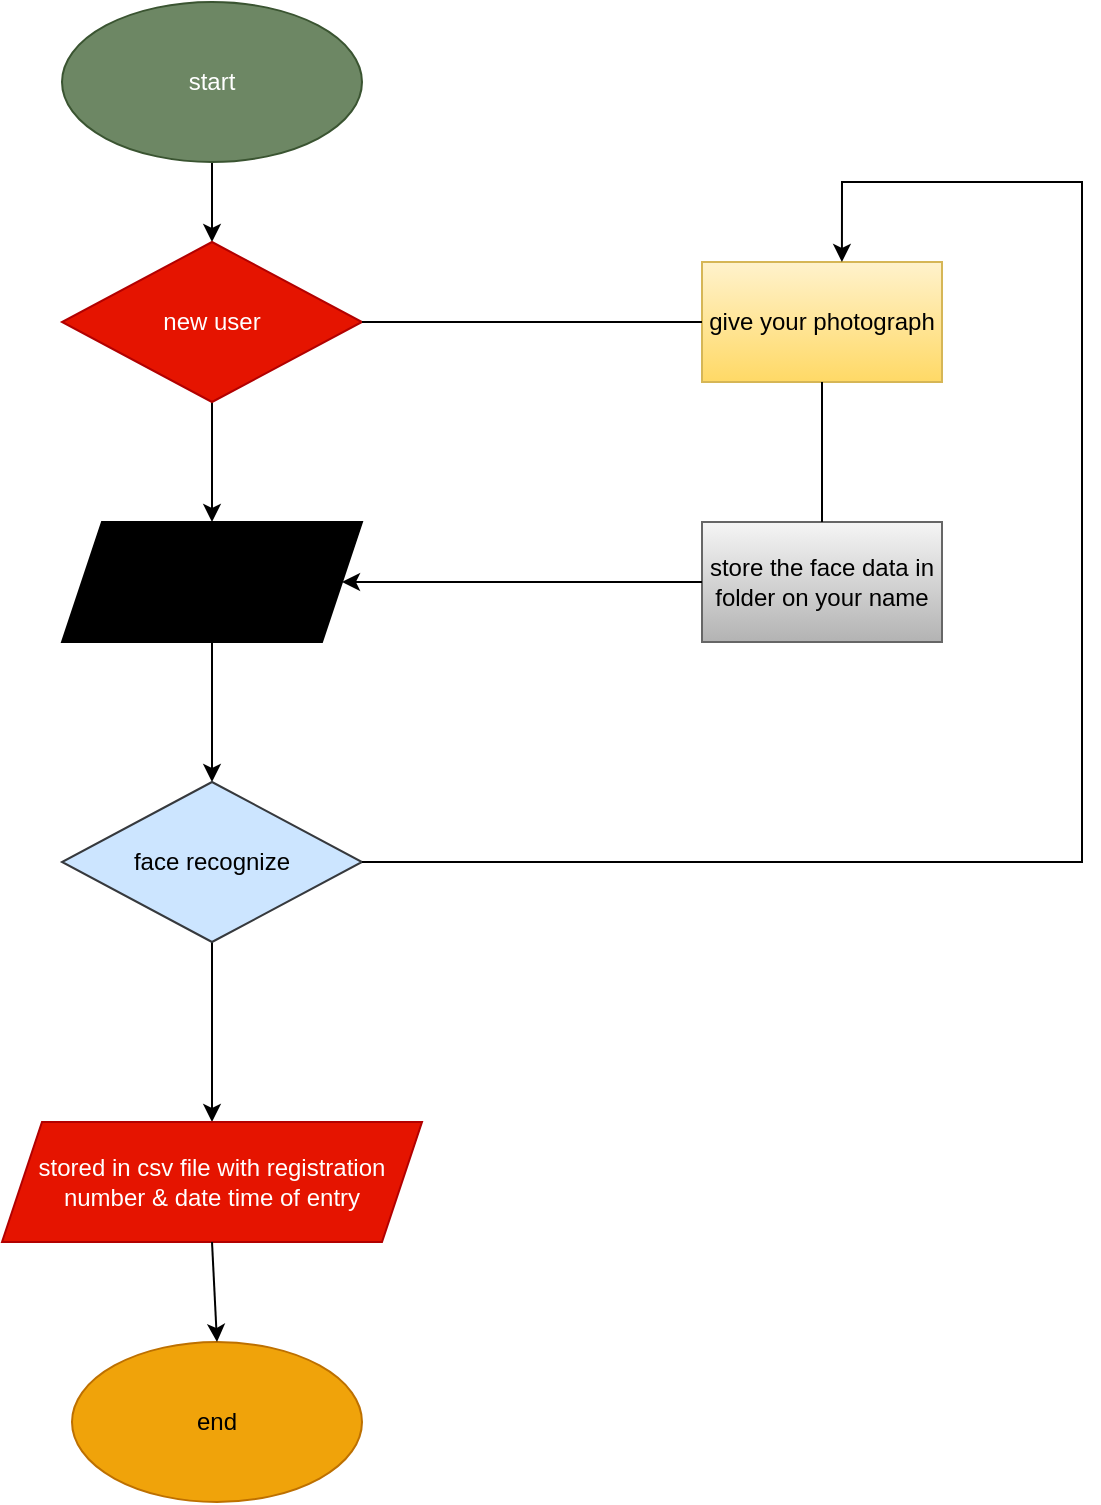<mxfile version="28.1.2">
  <diagram name="Page-1" id="omuilftm994WDXqsOfi1">
    <mxGraphModel dx="1389" dy="749" grid="1" gridSize="10" guides="1" tooltips="1" connect="1" arrows="1" fold="1" page="1" pageScale="1" pageWidth="827" pageHeight="1169" math="0" shadow="0">
      <root>
        <mxCell id="0" />
        <mxCell id="1" parent="0" />
        <mxCell id="N5G2laQTKb_QuyDYiWAt-54" value="" style="edgeStyle=orthogonalEdgeStyle;rounded=0;orthogonalLoop=1;jettySize=auto;html=1;" edge="1" parent="1" source="N5G2laQTKb_QuyDYiWAt-52" target="N5G2laQTKb_QuyDYiWAt-53">
          <mxGeometry relative="1" as="geometry" />
        </mxCell>
        <mxCell id="N5G2laQTKb_QuyDYiWAt-52" value="start" style="ellipse;whiteSpace=wrap;html=1;fillColor=#6d8764;fontColor=#ffffff;strokeColor=#3A5431;" vertex="1" parent="1">
          <mxGeometry x="60" y="90" width="150" height="80" as="geometry" />
        </mxCell>
        <mxCell id="N5G2laQTKb_QuyDYiWAt-56" value="" style="edgeStyle=orthogonalEdgeStyle;rounded=0;orthogonalLoop=1;jettySize=auto;html=1;" edge="1" parent="1" source="N5G2laQTKb_QuyDYiWAt-53" target="N5G2laQTKb_QuyDYiWAt-55">
          <mxGeometry relative="1" as="geometry" />
        </mxCell>
        <mxCell id="N5G2laQTKb_QuyDYiWAt-53" value="new user" style="rhombus;whiteSpace=wrap;html=1;fillColor=light-dark(#E51400,#FF0000);fontColor=#ffffff;strokeColor=#B20000;" vertex="1" parent="1">
          <mxGeometry x="60" y="210" width="150" height="80" as="geometry" />
        </mxCell>
        <mxCell id="N5G2laQTKb_QuyDYiWAt-58" value="" style="edgeStyle=orthogonalEdgeStyle;rounded=0;orthogonalLoop=1;jettySize=auto;html=1;" edge="1" parent="1" source="N5G2laQTKb_QuyDYiWAt-55" target="N5G2laQTKb_QuyDYiWAt-57">
          <mxGeometry relative="1" as="geometry" />
        </mxCell>
        <mxCell id="N5G2laQTKb_QuyDYiWAt-55" value="recognize the face" style="shape=parallelogram;perimeter=parallelogramPerimeter;whiteSpace=wrap;html=1;fixedSize=1;fillColor=light-dark(#000000,#FF3399);strokeColor=light-dark(#000000,#FF0080);" vertex="1" parent="1">
          <mxGeometry x="60" y="350" width="150" height="60" as="geometry" />
        </mxCell>
        <mxCell id="N5G2laQTKb_QuyDYiWAt-60" value="" style="edgeStyle=orthogonalEdgeStyle;rounded=0;orthogonalLoop=1;jettySize=auto;html=1;" edge="1" parent="1" source="N5G2laQTKb_QuyDYiWAt-57" target="N5G2laQTKb_QuyDYiWAt-59">
          <mxGeometry relative="1" as="geometry" />
        </mxCell>
        <mxCell id="N5G2laQTKb_QuyDYiWAt-57" value="face recognize" style="rhombus;whiteSpace=wrap;html=1;fillColor=#cce5ff;strokeColor=#36393d;" vertex="1" parent="1">
          <mxGeometry x="60" y="480" width="150" height="80" as="geometry" />
        </mxCell>
        <mxCell id="N5G2laQTKb_QuyDYiWAt-59" value="stored in csv file with registration number &amp;amp; date time of entry" style="shape=parallelogram;perimeter=parallelogramPerimeter;whiteSpace=wrap;html=1;fixedSize=1;fillColor=#e51400;fontColor=#ffffff;strokeColor=#B20000;" vertex="1" parent="1">
          <mxGeometry x="30" y="650" width="210" height="60" as="geometry" />
        </mxCell>
        <mxCell id="N5G2laQTKb_QuyDYiWAt-62" value="end" style="ellipse;whiteSpace=wrap;html=1;fillColor=#f0a30a;fontColor=#000000;strokeColor=#BD7000;" vertex="1" parent="1">
          <mxGeometry x="65" y="760" width="145" height="80" as="geometry" />
        </mxCell>
        <mxCell id="N5G2laQTKb_QuyDYiWAt-64" value="" style="endArrow=classic;html=1;rounded=0;exitX=0.5;exitY=1;exitDx=0;exitDy=0;entryX=0.5;entryY=0;entryDx=0;entryDy=0;" edge="1" parent="1" source="N5G2laQTKb_QuyDYiWAt-59" target="N5G2laQTKb_QuyDYiWAt-62">
          <mxGeometry width="50" height="50" relative="1" as="geometry">
            <mxPoint x="190" y="770" as="sourcePoint" />
            <mxPoint x="240" y="720" as="targetPoint" />
          </mxGeometry>
        </mxCell>
        <mxCell id="N5G2laQTKb_QuyDYiWAt-65" value="give your photograph" style="rounded=0;whiteSpace=wrap;html=1;fillColor=#fff2cc;strokeColor=#d6b656;gradientColor=#ffd966;" vertex="1" parent="1">
          <mxGeometry x="380" y="220" width="120" height="60" as="geometry" />
        </mxCell>
        <mxCell id="N5G2laQTKb_QuyDYiWAt-66" value="" style="endArrow=none;html=1;rounded=0;entryX=0;entryY=0.5;entryDx=0;entryDy=0;exitX=1;exitY=0.5;exitDx=0;exitDy=0;" edge="1" parent="1" source="N5G2laQTKb_QuyDYiWAt-53" target="N5G2laQTKb_QuyDYiWAt-65">
          <mxGeometry width="50" height="50" relative="1" as="geometry">
            <mxPoint x="250" y="280" as="sourcePoint" />
            <mxPoint x="300" y="230" as="targetPoint" />
          </mxGeometry>
        </mxCell>
        <mxCell id="N5G2laQTKb_QuyDYiWAt-67" value="store the face data in folder on your name" style="whiteSpace=wrap;html=1;rounded=0;fillColor=#f5f5f5;gradientColor=#b3b3b3;strokeColor=#666666;" vertex="1" parent="1">
          <mxGeometry x="380" y="350" width="120" height="60" as="geometry" />
        </mxCell>
        <mxCell id="N5G2laQTKb_QuyDYiWAt-69" value="" style="endArrow=none;html=1;rounded=0;entryX=0.5;entryY=1;entryDx=0;entryDy=0;exitX=0.5;exitY=0;exitDx=0;exitDy=0;" edge="1" parent="1" source="N5G2laQTKb_QuyDYiWAt-67" target="N5G2laQTKb_QuyDYiWAt-65">
          <mxGeometry width="50" height="50" relative="1" as="geometry">
            <mxPoint x="390" y="350" as="sourcePoint" />
            <mxPoint x="440" y="300" as="targetPoint" />
          </mxGeometry>
        </mxCell>
        <mxCell id="N5G2laQTKb_QuyDYiWAt-70" value="" style="endArrow=classic;html=1;rounded=0;exitX=0;exitY=0.5;exitDx=0;exitDy=0;" edge="1" parent="1" source="N5G2laQTKb_QuyDYiWAt-67" target="N5G2laQTKb_QuyDYiWAt-55">
          <mxGeometry width="50" height="50" relative="1" as="geometry">
            <mxPoint x="370" y="390" as="sourcePoint" />
            <mxPoint x="290" y="370" as="targetPoint" />
          </mxGeometry>
        </mxCell>
        <mxCell id="N5G2laQTKb_QuyDYiWAt-71" value="" style="endArrow=classic;html=1;rounded=0;exitX=1;exitY=0.5;exitDx=0;exitDy=0;entryX=0.583;entryY=0;entryDx=0;entryDy=0;entryPerimeter=0;" edge="1" parent="1" source="N5G2laQTKb_QuyDYiWAt-57" target="N5G2laQTKb_QuyDYiWAt-65">
          <mxGeometry width="50" height="50" relative="1" as="geometry">
            <mxPoint x="420" y="400" as="sourcePoint" />
            <mxPoint x="440" y="180" as="targetPoint" />
            <Array as="points">
              <mxPoint x="570" y="520" />
              <mxPoint x="570" y="180" />
              <mxPoint x="450" y="180" />
            </Array>
          </mxGeometry>
        </mxCell>
      </root>
    </mxGraphModel>
  </diagram>
</mxfile>
